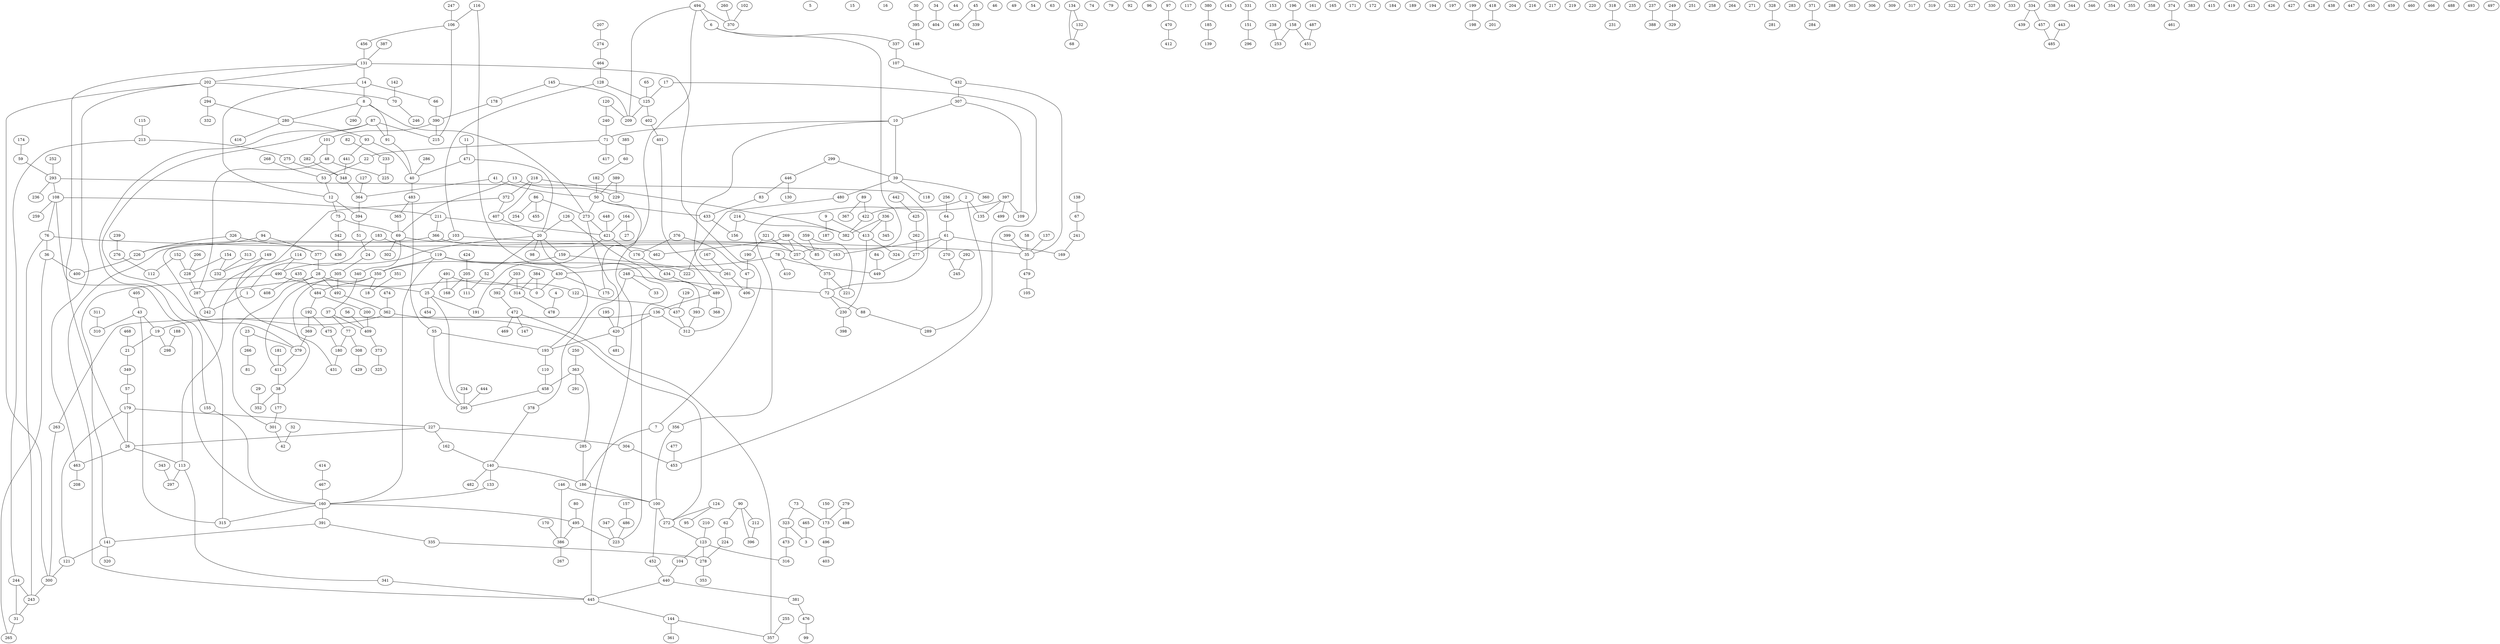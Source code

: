 graph {
0;
1;
2;
3;
4;
5;
6;
7;
8;
9;
10;
11;
12;
13;
14;
15;
16;
17;
18;
19;
20;
21;
22;
23;
24;
25;
26;
27;
28;
29;
30;
31;
32;
33;
34;
35;
36;
37;
38;
39;
40;
41;
42;
43;
44;
45;
46;
47;
48;
49;
50;
51;
52;
53;
54;
55;
56;
57;
58;
59;
60;
61;
62;
63;
64;
65;
66;
67;
68;
69;
70;
71;
72;
73;
74;
75;
76;
77;
78;
79;
80;
81;
82;
83;
84;
85;
86;
87;
88;
89;
90;
91;
92;
93;
94;
95;
96;
97;
98;
99;
100;
101;
102;
103;
104;
105;
106;
107;
108;
109;
110;
111;
112;
113;
114;
115;
116;
117;
118;
119;
120;
121;
122;
123;
124;
125;
126;
127;
128;
129;
130;
131;
132;
133;
134;
135;
136;
137;
138;
139;
140;
141;
142;
143;
144;
145;
146;
147;
148;
149;
150;
151;
152;
153;
154;
155;
156;
157;
158;
159;
160;
161;
162;
163;
164;
165;
166;
167;
168;
169;
170;
171;
172;
173;
174;
175;
176;
177;
178;
179;
180;
181;
182;
183;
184;
185;
186;
187;
188;
189;
190;
191;
192;
193;
194;
195;
196;
197;
198;
199;
200;
201;
202;
203;
204;
205;
206;
207;
208;
209;
210;
211;
212;
213;
214;
215;
216;
217;
218;
219;
220;
221;
222;
223;
224;
225;
226;
227;
228;
229;
230;
231;
232;
233;
234;
235;
236;
237;
238;
239;
240;
241;
242;
243;
244;
245;
246;
247;
248;
249;
250;
251;
252;
253;
254;
255;
256;
257;
258;
259;
260;
261;
262;
263;
264;
265;
266;
267;
268;
269;
270;
271;
272;
273;
274;
275;
276;
277;
278;
279;
280;
281;
282;
283;
284;
285;
286;
287;
288;
289;
290;
291;
292;
293;
294;
295;
296;
297;
298;
299;
300;
301;
302;
303;
304;
305;
306;
307;
308;
309;
310;
311;
312;
313;
314;
315;
316;
317;
318;
319;
320;
321;
322;
323;
324;
325;
326;
327;
328;
329;
330;
331;
332;
333;
334;
335;
336;
337;
338;
339;
340;
341;
342;
343;
344;
345;
346;
347;
348;
349;
350;
351;
352;
353;
354;
355;
356;
357;
358;
359;
360;
361;
362;
363;
364;
365;
366;
367;
368;
369;
370;
371;
372;
373;
374;
375;
376;
377;
378;
379;
380;
381;
382;
383;
384;
385;
386;
387;
388;
389;
390;
391;
392;
393;
394;
395;
396;
397;
398;
399;
400;
401;
402;
403;
404;
405;
406;
407;
408;
409;
410;
411;
412;
413;
414;
415;
416;
417;
418;
419;
420;
421;
422;
423;
424;
425;
426;
427;
428;
429;
430;
431;
432;
433;
434;
435;
436;
437;
438;
439;
440;
441;
442;
443;
444;
445;
446;
447;
448;
449;
450;
451;
452;
453;
454;
455;
456;
457;
458;
459;
460;
461;
462;
463;
464;
465;
466;
467;
468;
469;
470;
471;
472;
473;
474;
475;
476;
477;
478;
479;
480;
481;
482;
483;
484;
485;
486;
487;
488;
489;
490;
491;
492;
493;
494;
495;
496;
497;
498;
499;
471--20;
69--462;
88--289;
20--490;
134--68;
176--434;
119--222;
114--113;
394--51;
272--123;
160--391;
121--179;
52--111;
48--225;
192--475;
372--407;
69--302;
162--140;
420--193;
285--186;
78--430;
125--402;
282--348;
28--301;
456--131;
20--52;
273--421;
391--335;
244--243;
89--422;
390--101;
131--26;
484--200;
372--242;
72--230;
440--381;
418--201;
483--365;
75--342;
138--67;
421--176;
23--379;
50--433;
376--47;
94--226;
77--180;
203--314;
385--60;
196--158;
326--226;
86--455;
263--300;
136--312;
349--57;
124--272;
380--185;
472--469;
120--240;
494--209;
421--191;
87--215;
190--47;
50--273;
211--366;
206--228;
160--495;
305--492;
30--395;
413--324;
124--95;
136--420;
213--275;
28--0;
108--160;
107--432;
441--348;
292--245;
145--178;
134--132;
90--396;
103--163;
140--482;
137--35;
308--429;
307--109;
359--221;
279--173;
433--156;
350--484;
86--254;
491--122;
142--70;
491--25;
64--61;
181--411;
97--470;
239--276;
334--457;
13--69;
91--40;
356--100;
59--293;
218--382;
305--411;
87--155;
56--409;
202--70;
230--398;
41--364;
39--360;
279--498;
121--300;
119--430;
328--281;
131--7;
268--53;
60--182;
55--193;
294--332;
31--265;
29--352;
256--64;
430--175;
494--6;
373--325;
405--43;
321--190;
36--400;
384--314;
487--451;
484--192;
116--193;
392--472;
269--85;
90--212;
104--440;
8--280;
287--242;
212--396;
467--160;
140--133;
145--209;
14--12;
238--253;
311--310;
10--39;
262--277;
100--452;
14--8;
465--3;
11--471;
25--191;
362--19;
53--12;
261--406;
75--69;
183--1;
326--377;
397--499;
123--278;
300--243;
25--454;
470--412;
7--186;
170--386;
334--439;
8--290;
35--479;
213--244;
114--490;
188--298;
122--437;
164--421;
446--130;
402--401;
76--243;
61--277;
20--159;
23--266;
132--68;
123--316;
386--267;
152--228;
94--377;
185--139;
6--257;
25--295;
39--118;
61--163;
241--169;
182--50;
363--291;
203--392;
38--352;
146--386;
38--177;
173--496;
411--38;
437--312;
113--297;
180--431;
58--35;
337--107;
8--91;
93--40;
83--433;
129--437;
164--27;
364--394;
255--357;
342--436;
381--476;
32--42;
72--88;
101--48;
10--312;
159--261;
120--209;
280--93;
314--478;
179--26;
152--112;
70--246;
73--173;
19--298;
155--160;
102--370;
214--382;
490--25;
2--135;
66--390;
464--128;
108--259;
19--21;
13--229;
55--295;
301--42;
379--411;
399--35;
384--0;
363--458;
244--31;
154--228;
293--236;
489--136;
210--123;
489--368;
347--223;
495--223;
359--85;
233--225;
183--119;
202--300;
350--18;
2--289;
128--125;
492--362;
45--339;
82--233;
149--431;
397--135;
62--224;
274--464;
363--285;
266--81;
101--282;
108--76;
494--175;
474--362;
141--320;
106--215;
17--453;
69--340;
119--350;
20--223;
294--280;
8--273;
409--373;
17--125;
371--284;
87--91;
391--141;
14--66;
106--456;
131--14;
65--125;
401--489;
452--440;
299--39;
237--388;
336--345;
227--162;
227--304;
115--213;
366--257;
434--489;
40--483;
38--350;
71--22;
280--416;
43--315;
226--400;
160--315;
293--72;
343--297;
393--312;
224--278;
158--253;
205--111;
414--467;
127--364;
440--445;
126--20;
141--121;
89--367;
496--403;
26--113;
336--413;
483--55;
365--69;
158--451;
351--18;
100--272;
45--166;
480--222;
448--421;
211--421;
177--301;
445--144;
116--106;
50--445;
243--31;
457--485;
249--329;
57--179;
260--370;
473--316;
61--270;
323--473;
205--168;
167--261;
140--186;
494--370;
422--382;
86--273;
126--393;
336--382;
468--21;
119--160;
376--176;
84--449;
247--106;
432--307;
12--394;
12--75;
9--413;
477--453;
186--100;
286--40;
61--169;
495--386;
21--349;
252--293;
446--83;
375--221;
36--265;
71--417;
248--378;
275--348;
43--310;
110--458;
318--231;
73--323;
76--36;
425--262;
387--131;
159--350;
240--71;
67--241;
133--160;
276--112;
178--390;
125--209;
348--364;
341--445;
471--40;
491--168;
136--263;
397--356;
146--100;
430--0;
335--278;
374--461;
28--287;
80--495;
37--409;
157--486;
218--372;
87--379;
323--3;
179--227;
435--484;
227--26;
150--173;
420--481;
202--463;
444--295;
366--445;
199--198;
193--110;
458--295;
307--10;
407--20;
10--71;
6--337;
78--449;
144--357;
234--295;
103--315;
472--147;
321--257;
218--407;
443--485;
424--205;
28--492;
475--180;
4--478;
24--305;
375--72;
113--341;
154--232;
313--232;
214--156;
2--422;
442--425;
207--274;
486--223;
490--141;
389--50;
149--232;
479--105;
278--353;
39--480;
43--19;
9--187;
269--462;
250--363;
47--406;
397--109;
93--441;
123--104;
378--140;
476--99;
369--379;
76--35;
34--404;
270--245;
395--148;
413--230;
390--215;
195--420;
90--62;
472--357;
463--208;
144--361;
340--37;
273--420;
299--446;
248--33;
26--463;
293--108;
37--77;
131--202;
228--287;
200--409;
257--375;
151--296;
1--242;
362--272;
174--59;
78--410;
20--98;
202--294;
51--24;
248--72;
389--229;
128--103;
304--453;
331--151;
192--369;
77--308;
432--35;
277--449;
22--53;
435--408;
41--50;
48--287;
269--257;
108--211;
377--28;
}